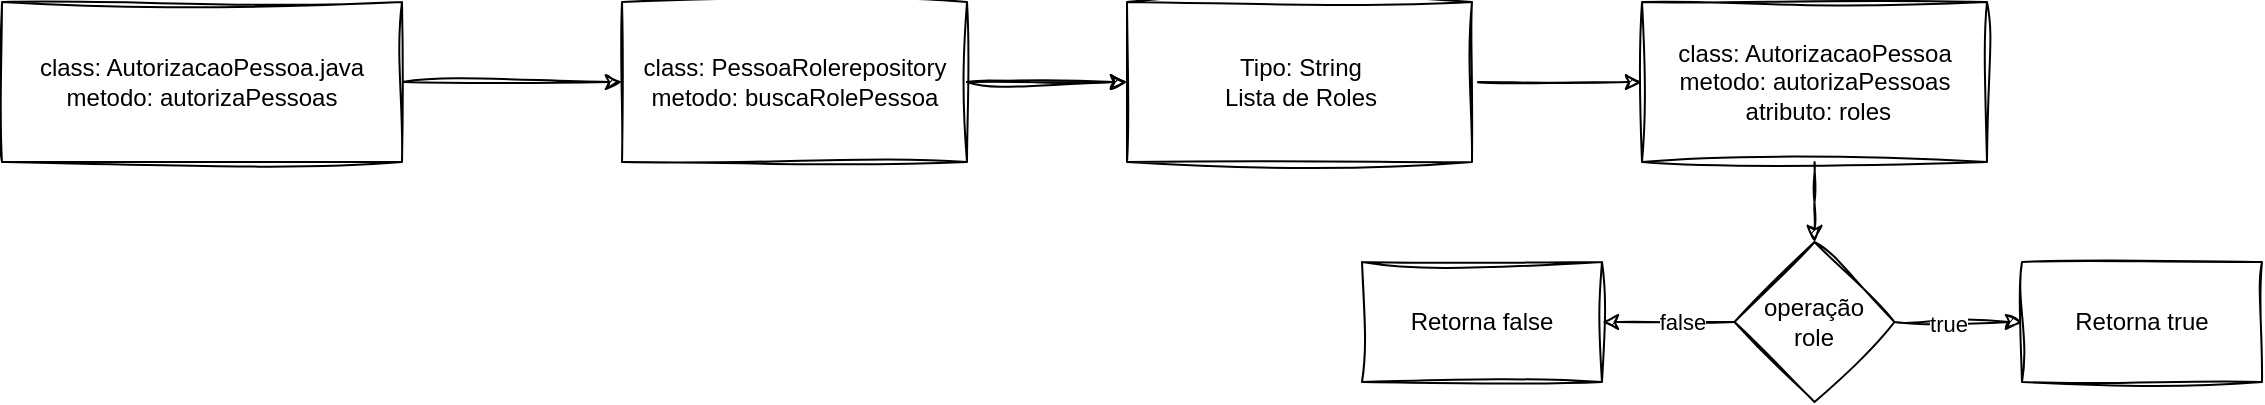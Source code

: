 <mxfile version="20.7.4" type="device" pages="2"><diagram id="FAW4p_xSzDMXZIsDxkd2" name="Página-1"><mxGraphModel dx="952" dy="452" grid="1" gridSize="10" guides="1" tooltips="1" connect="1" arrows="1" fold="1" page="1" pageScale="1" pageWidth="827" pageHeight="1169" math="0" shadow="0"><root><mxCell id="0"/><mxCell id="1" parent="0"/><mxCell id="9PSZBdSCOiaNdpUFuxLP-18" value="" style="edgeStyle=orthogonalEdgeStyle;rounded=0;orthogonalLoop=1;jettySize=auto;html=1;sketch=1;curveFitting=1;jiggle=2;" parent="1" source="9PSZBdSCOiaNdpUFuxLP-1" target="9PSZBdSCOiaNdpUFuxLP-17" edge="1"><mxGeometry relative="1" as="geometry"/></mxCell><mxCell id="9PSZBdSCOiaNdpUFuxLP-19" value="" style="edgeStyle=orthogonalEdgeStyle;rounded=0;orthogonalLoop=1;jettySize=auto;html=1;sketch=1;curveFitting=1;jiggle=2;" parent="1" source="9PSZBdSCOiaNdpUFuxLP-1" target="9PSZBdSCOiaNdpUFuxLP-17" edge="1"><mxGeometry relative="1" as="geometry"/></mxCell><mxCell id="9PSZBdSCOiaNdpUFuxLP-1" value="class: PessoaRolerepository&lt;br&gt;metodo:&amp;nbsp;buscaRolePessoa" style="rounded=0;whiteSpace=wrap;html=1;sketch=1;curveFitting=1;jiggle=2;" parent="1" vertex="1"><mxGeometry x="380" y="170" width="172.5" height="80" as="geometry"/></mxCell><mxCell id="9PSZBdSCOiaNdpUFuxLP-11" style="edgeStyle=orthogonalEdgeStyle;rounded=0;orthogonalLoop=1;jettySize=auto;html=1;entryX=0;entryY=0.5;entryDx=0;entryDy=0;sketch=1;curveFitting=1;jiggle=2;" parent="1" source="9PSZBdSCOiaNdpUFuxLP-2" target="9PSZBdSCOiaNdpUFuxLP-1" edge="1"><mxGeometry relative="1" as="geometry"/></mxCell><mxCell id="9PSZBdSCOiaNdpUFuxLP-2" value="class: AutorizacaoPessoa.java&lt;br&gt;metodo:&amp;nbsp;autorizaPessoas" style="rounded=0;whiteSpace=wrap;html=1;sketch=1;curveFitting=1;jiggle=2;" parent="1" vertex="1"><mxGeometry x="70" y="170" width="200" height="80" as="geometry"/></mxCell><mxCell id="9PSZBdSCOiaNdpUFuxLP-22" style="edgeStyle=orthogonalEdgeStyle;rounded=0;orthogonalLoop=1;jettySize=auto;html=1;entryX=0;entryY=0.5;entryDx=0;entryDy=0;sketch=1;curveFitting=1;jiggle=2;" parent="1" source="9PSZBdSCOiaNdpUFuxLP-17" target="9PSZBdSCOiaNdpUFuxLP-20" edge="1"><mxGeometry relative="1" as="geometry"/></mxCell><mxCell id="9PSZBdSCOiaNdpUFuxLP-17" value="Tipo: String&lt;br&gt;Lista de Roles" style="rounded=0;whiteSpace=wrap;html=1;sketch=1;curveFitting=1;jiggle=2;" parent="1" vertex="1"><mxGeometry x="632.5" y="170" width="172.5" height="80" as="geometry"/></mxCell><mxCell id="9PSZBdSCOiaNdpUFuxLP-25" value="" style="edgeStyle=orthogonalEdgeStyle;rounded=0;orthogonalLoop=1;jettySize=auto;html=1;sketch=1;curveFitting=1;jiggle=2;" parent="1" source="9PSZBdSCOiaNdpUFuxLP-20" target="9PSZBdSCOiaNdpUFuxLP-24" edge="1"><mxGeometry relative="1" as="geometry"/></mxCell><mxCell id="9PSZBdSCOiaNdpUFuxLP-20" value="class: AutorizacaoPessoa&lt;br&gt;metodo:&amp;nbsp;autorizaPessoas&lt;br&gt;&amp;nbsp;atributo:&amp;nbsp;roles" style="rounded=0;whiteSpace=wrap;html=1;sketch=1;curveFitting=1;jiggle=2;" parent="1" vertex="1"><mxGeometry x="890" y="170" width="172.5" height="80" as="geometry"/></mxCell><mxCell id="9PSZBdSCOiaNdpUFuxLP-27" value="" style="edgeStyle=orthogonalEdgeStyle;rounded=0;orthogonalLoop=1;jettySize=auto;html=1;sketch=1;curveFitting=1;jiggle=2;" parent="1" source="9PSZBdSCOiaNdpUFuxLP-24" target="9PSZBdSCOiaNdpUFuxLP-26" edge="1"><mxGeometry relative="1" as="geometry"/></mxCell><mxCell id="9PSZBdSCOiaNdpUFuxLP-31" value="false" style="edgeLabel;html=1;align=center;verticalAlign=middle;resizable=0;points=[];rounded=0;sketch=1;curveFitting=1;jiggle=2;" parent="9PSZBdSCOiaNdpUFuxLP-27" vertex="1" connectable="0"><mxGeometry x="-0.207" relative="1" as="geometry"><mxPoint as="offset"/></mxGeometry></mxCell><mxCell id="9PSZBdSCOiaNdpUFuxLP-29" value="" style="edgeStyle=orthogonalEdgeStyle;rounded=0;orthogonalLoop=1;jettySize=auto;html=1;sketch=1;curveFitting=1;jiggle=2;" parent="1" source="9PSZBdSCOiaNdpUFuxLP-24" target="9PSZBdSCOiaNdpUFuxLP-28" edge="1"><mxGeometry relative="1" as="geometry"><Array as="points"><mxPoint x="1110" y="320"/><mxPoint x="1110" y="320"/></Array></mxGeometry></mxCell><mxCell id="9PSZBdSCOiaNdpUFuxLP-30" value="true" style="edgeLabel;html=1;align=center;verticalAlign=middle;resizable=0;points=[];rounded=0;sketch=1;curveFitting=1;jiggle=2;" parent="9PSZBdSCOiaNdpUFuxLP-29" vertex="1" connectable="0"><mxGeometry x="-0.192" y="-1" relative="1" as="geometry"><mxPoint as="offset"/></mxGeometry></mxCell><mxCell id="9PSZBdSCOiaNdpUFuxLP-24" value="operação&lt;br&gt;role" style="rhombus;whiteSpace=wrap;html=1;rounded=0;sketch=1;curveFitting=1;jiggle=2;" parent="1" vertex="1"><mxGeometry x="936.25" y="290" width="80" height="80" as="geometry"/></mxCell><mxCell id="9PSZBdSCOiaNdpUFuxLP-26" value="Retorna false" style="whiteSpace=wrap;html=1;rounded=0;sketch=1;curveFitting=1;jiggle=2;" parent="1" vertex="1"><mxGeometry x="750" y="300" width="120" height="60" as="geometry"/></mxCell><mxCell id="9PSZBdSCOiaNdpUFuxLP-28" value="Retorna true" style="whiteSpace=wrap;html=1;rounded=0;sketch=1;curveFitting=1;jiggle=2;" parent="1" vertex="1"><mxGeometry x="1080" y="300" width="120" height="60" as="geometry"/></mxCell></root></mxGraphModel></diagram><diagram id="BWPlRyqiG-HQuCLe3MyI" name="Página-2"><mxGraphModel dx="1360" dy="646" grid="1" gridSize="10" guides="1" tooltips="1" connect="1" arrows="1" fold="1" page="1" pageScale="1" pageWidth="827" pageHeight="1169" math="0" shadow="0"><root><mxCell id="0"/><mxCell id="1" parent="0"/><mxCell id="KL7PplQ4sO0TjRSlhMsm-1" value="" style="edgeStyle=orthogonalEdgeStyle;rounded=0;orthogonalLoop=1;jettySize=auto;html=1;sketch=1;curveFitting=1;jiggle=2;" parent="1" source="KL7PplQ4sO0TjRSlhMsm-3" target="KL7PplQ4sO0TjRSlhMsm-7" edge="1"><mxGeometry relative="1" as="geometry"/></mxCell><mxCell id="KL7PplQ4sO0TjRSlhMsm-2" value="" style="edgeStyle=orthogonalEdgeStyle;rounded=0;orthogonalLoop=1;jettySize=auto;html=1;sketch=1;curveFitting=1;jiggle=2;" parent="1" source="KL7PplQ4sO0TjRSlhMsm-3" target="KL7PplQ4sO0TjRSlhMsm-7" edge="1"><mxGeometry relative="1" as="geometry"/></mxCell><mxCell id="KL7PplQ4sO0TjRSlhMsm-3" value="&lt;font&gt;classe: AutorizacaoPessoa&lt;/font&gt;&lt;br&gt;&lt;font&gt;metodo: autorizaPessoas&lt;/font&gt;" style="rounded=0;whiteSpace=wrap;html=1;sketch=1;curveFitting=1;jiggle=2;" parent="1" vertex="1"><mxGeometry x="380" y="170" width="172.5" height="80" as="geometry"/></mxCell><mxCell id="KL7PplQ4sO0TjRSlhMsm-4" style="edgeStyle=orthogonalEdgeStyle;rounded=0;orthogonalLoop=1;jettySize=auto;html=1;entryX=0;entryY=0.5;entryDx=0;entryDy=0;sketch=1;curveFitting=1;jiggle=2;" parent="1" source="KL7PplQ4sO0TjRSlhMsm-5" target="KL7PplQ4sO0TjRSlhMsm-3" edge="1"><mxGeometry relative="1" as="geometry"/></mxCell><mxCell id="KL7PplQ4sO0TjRSlhMsm-5" value="&lt;font&gt;classe: ProdutoService.java&lt;/font&gt;&lt;br&gt;&lt;font&gt;método: cadastraProduto&lt;/font&gt;" style="rounded=0;whiteSpace=wrap;html=1;sketch=1;curveFitting=1;jiggle=2;" parent="1" vertex="1"><mxGeometry x="70" y="170" width="200" height="80" as="geometry"/></mxCell><mxCell id="KL7PplQ4sO0TjRSlhMsm-6" style="edgeStyle=orthogonalEdgeStyle;rounded=0;orthogonalLoop=1;jettySize=auto;html=1;entryX=0;entryY=0.5;entryDx=0;entryDy=0;sketch=1;curveFitting=1;jiggle=2;" parent="1" source="KL7PplQ4sO0TjRSlhMsm-7" edge="1"><mxGeometry relative="1" as="geometry"><mxPoint x="890" y="210" as="targetPoint"/></mxGeometry></mxCell><mxCell id="KL7PplQ4sO0TjRSlhMsm-7" value="&lt;font&gt;Tipo: Booleano&lt;/font&gt;&lt;br&gt;&lt;font&gt;Verdadeiro ou False&lt;/font&gt;" style="rounded=0;whiteSpace=wrap;html=1;sketch=1;curveFitting=1;jiggle=2;" parent="1" vertex="1"><mxGeometry x="632.5" y="170" width="172.5" height="80" as="geometry"/></mxCell><mxCell id="KL7PplQ4sO0TjRSlhMsm-10" value="" style="edgeStyle=orthogonalEdgeStyle;rounded=0;orthogonalLoop=1;jettySize=auto;html=1;sketch=1;curveFitting=1;jiggle=2;" parent="1" source="KL7PplQ4sO0TjRSlhMsm-14" target="KL7PplQ4sO0TjRSlhMsm-15" edge="1"><mxGeometry relative="1" as="geometry"/></mxCell><mxCell id="KL7PplQ4sO0TjRSlhMsm-11" value="Falso" style="edgeLabel;html=1;align=center;verticalAlign=middle;resizable=0;points=[];sketch=1;curveFitting=1;jiggle=2;" parent="KL7PplQ4sO0TjRSlhMsm-10" vertex="1" connectable="0"><mxGeometry x="-0.207" relative="1" as="geometry"><mxPoint as="offset"/></mxGeometry></mxCell><mxCell id="KL7PplQ4sO0TjRSlhMsm-17" style="edgeStyle=orthogonalEdgeStyle;rounded=0;orthogonalLoop=1;jettySize=auto;html=1;exitX=0.5;exitY=1;exitDx=0;exitDy=0;entryX=0.5;entryY=0;entryDx=0;entryDy=0;sketch=1;curveFitting=1;jiggle=2;" parent="1" source="KL7PplQ4sO0TjRSlhMsm-14" target="KL7PplQ4sO0TjRSlhMsm-16" edge="1"><mxGeometry relative="1" as="geometry"/></mxCell><mxCell id="KL7PplQ4sO0TjRSlhMsm-18" value="Verdadeiro" style="edgeLabel;html=1;align=center;verticalAlign=middle;resizable=0;points=[];sketch=1;curveFitting=1;jiggle=2;" parent="KL7PplQ4sO0TjRSlhMsm-17" vertex="1" connectable="0"><mxGeometry x="-0.328" y="1" relative="1" as="geometry"><mxPoint as="offset"/></mxGeometry></mxCell><mxCell id="KL7PplQ4sO0TjRSlhMsm-14" value="autorizaPessoa " style="rhombus;whiteSpace=wrap;html=1;rounded=0;sketch=1;curveFitting=1;jiggle=2;" parent="1" vertex="1"><mxGeometry x="1160" y="250" width="100" height="100" as="geometry"/></mxCell><mxCell id="KL7PplQ4sO0TjRSlhMsm-15" value="Voce não está autorizado" style="whiteSpace=wrap;html=1;rounded=0;sketch=1;curveFitting=1;jiggle=2;" parent="1" vertex="1"><mxGeometry x="1150" y="150" width="120" height="60" as="geometry"/></mxCell><mxCell id="KL7PplQ4sO0TjRSlhMsm-30" style="edgeStyle=orthogonalEdgeStyle;rounded=0;orthogonalLoop=1;jettySize=auto;html=1;entryX=0;entryY=0.5;entryDx=0;entryDy=0;entryPerimeter=0;sketch=1;curveFitting=1;jiggle=2;" parent="1" source="KL7PplQ4sO0TjRSlhMsm-16" target="KL7PplQ4sO0TjRSlhMsm-24" edge="1"><mxGeometry relative="1" as="geometry"/></mxCell><mxCell id="KL7PplQ4sO0TjRSlhMsm-33" value="Operação" style="edgeLabel;html=1;align=center;verticalAlign=middle;resizable=0;points=[];sketch=1;curveFitting=1;jiggle=2;" parent="KL7PplQ4sO0TjRSlhMsm-30" vertex="1" connectable="0"><mxGeometry x="-0.1" relative="1" as="geometry"><mxPoint as="offset"/></mxGeometry></mxCell><mxCell id="KL7PplQ4sO0TjRSlhMsm-16" value="Cadastro de Produto Concluido" style="whiteSpace=wrap;html=1;rounded=0;sketch=1;curveFitting=1;jiggle=2;" parent="1" vertex="1"><mxGeometry x="1150" y="390" width="120" height="60" as="geometry"/></mxCell><mxCell id="KL7PplQ4sO0TjRSlhMsm-23" value="" style="edgeStyle=orthogonalEdgeStyle;rounded=0;orthogonalLoop=1;jettySize=auto;html=1;sketch=1;curveFitting=1;jiggle=2;" parent="1" source="KL7PplQ4sO0TjRSlhMsm-19" target="KL7PplQ4sO0TjRSlhMsm-14" edge="1"><mxGeometry relative="1" as="geometry"/></mxCell><mxCell id="KL7PplQ4sO0TjRSlhMsm-19" value="&lt;div&gt;classe: ProdutoService&lt;/div&gt;&lt;div&gt;metodo: cadastraProduto&lt;/div&gt;" style="whiteSpace=wrap;html=1;rounded=0;sketch=1;curveFitting=1;jiggle=2;" parent="1" vertex="1"><mxGeometry x="890" y="170" width="180" height="80" as="geometry"/></mxCell><mxCell id="KL7PplQ4sO0TjRSlhMsm-24" value="Banco de dados" style="shape=cylinder3;whiteSpace=wrap;html=1;boundedLbl=1;backgroundOutline=1;size=15;sketch=1;curveFitting=1;jiggle=2;" parent="1" vertex="1"><mxGeometry x="1470" y="380" width="70" height="80" as="geometry"/></mxCell></root></mxGraphModel></diagram></mxfile>